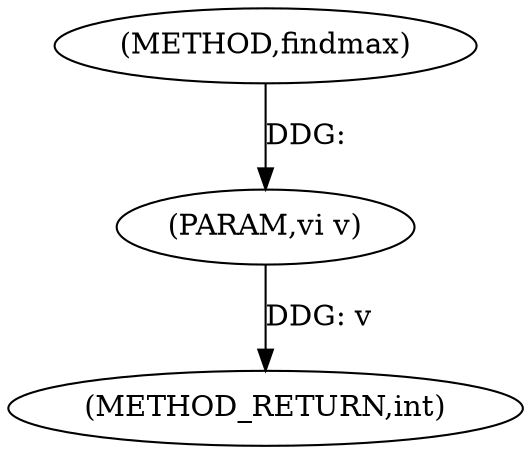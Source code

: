 digraph "findmax" {  
"1000123" [label = "(METHOD,findmax)" ]
"1000126" [label = "(METHOD_RETURN,int)" ]
"1000124" [label = "(PARAM,vi v)" ]
  "1000124" -> "1000126"  [ label = "DDG: v"] 
  "1000123" -> "1000124"  [ label = "DDG: "] 
}

